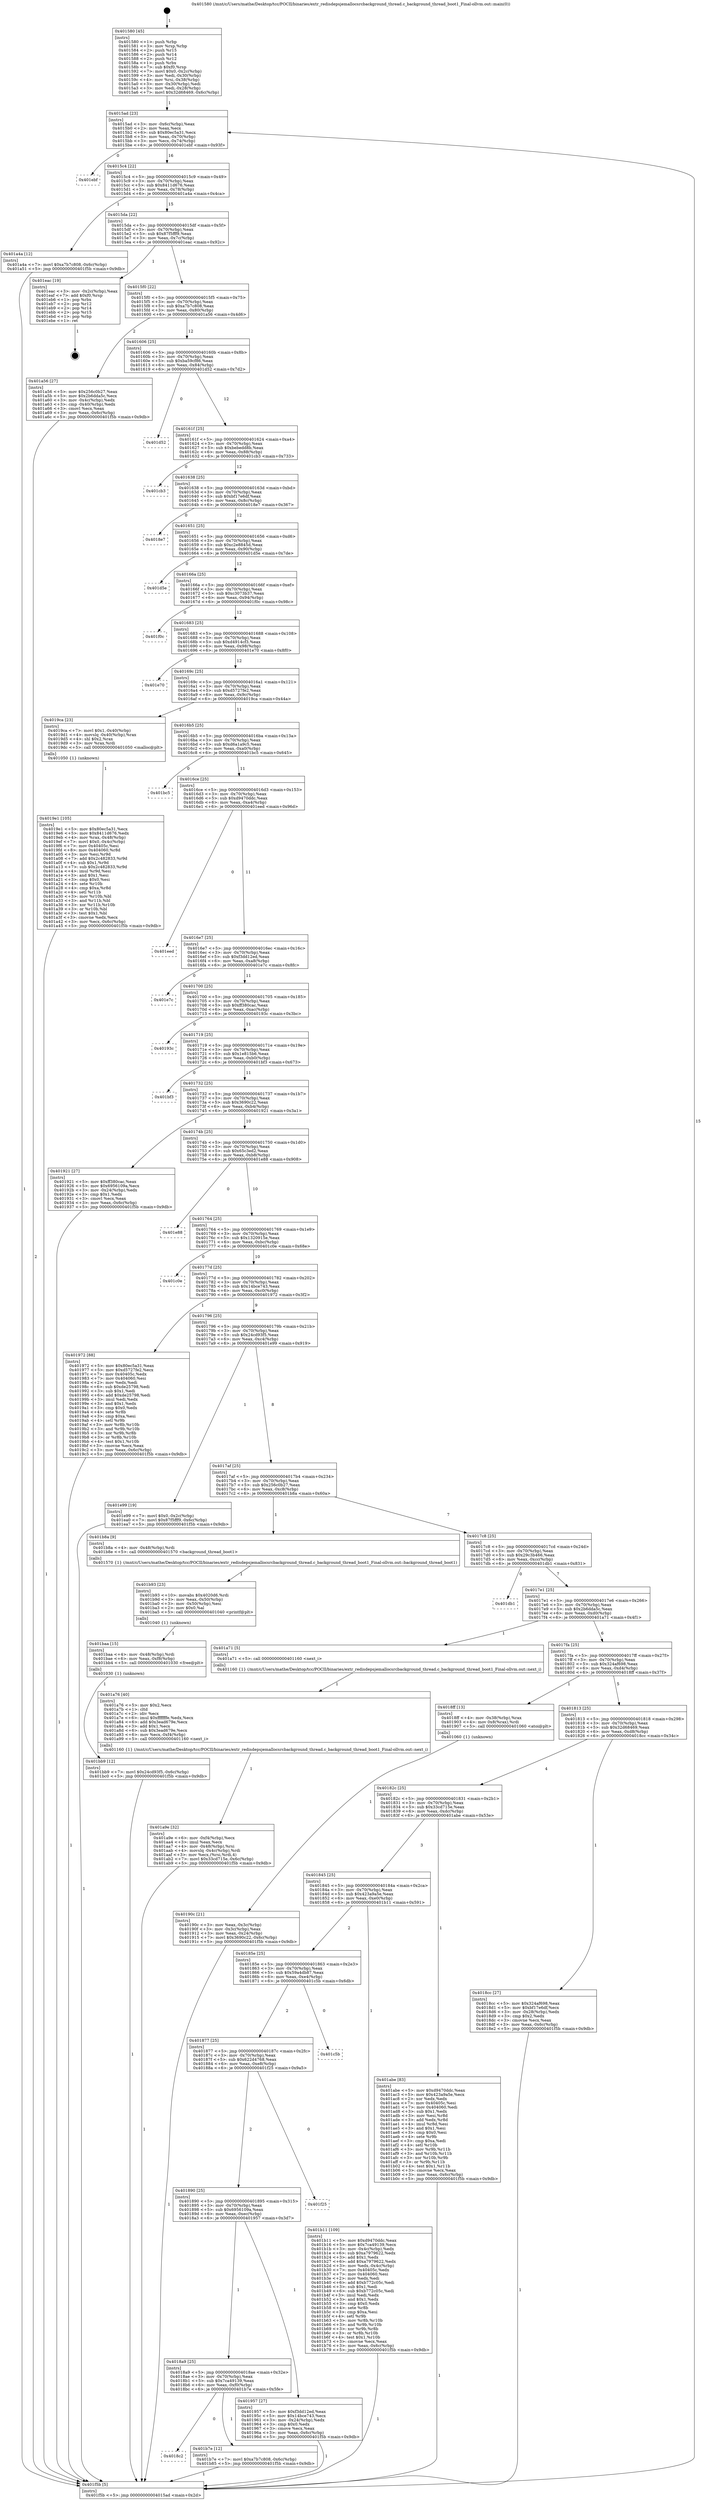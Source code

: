 digraph "0x401580" {
  label = "0x401580 (/mnt/c/Users/mathe/Desktop/tcc/POCII/binaries/extr_redisdepsjemallocsrcbackground_thread.c_background_thread_boot1_Final-ollvm.out::main(0))"
  labelloc = "t"
  node[shape=record]

  Entry [label="",width=0.3,height=0.3,shape=circle,fillcolor=black,style=filled]
  "0x4015ad" [label="{
     0x4015ad [23]\l
     | [instrs]\l
     &nbsp;&nbsp;0x4015ad \<+3\>: mov -0x6c(%rbp),%eax\l
     &nbsp;&nbsp;0x4015b0 \<+2\>: mov %eax,%ecx\l
     &nbsp;&nbsp;0x4015b2 \<+6\>: sub $0x80ec5a31,%ecx\l
     &nbsp;&nbsp;0x4015b8 \<+3\>: mov %eax,-0x70(%rbp)\l
     &nbsp;&nbsp;0x4015bb \<+3\>: mov %ecx,-0x74(%rbp)\l
     &nbsp;&nbsp;0x4015be \<+6\>: je 0000000000401ebf \<main+0x93f\>\l
  }"]
  "0x401ebf" [label="{
     0x401ebf\l
  }", style=dashed]
  "0x4015c4" [label="{
     0x4015c4 [22]\l
     | [instrs]\l
     &nbsp;&nbsp;0x4015c4 \<+5\>: jmp 00000000004015c9 \<main+0x49\>\l
     &nbsp;&nbsp;0x4015c9 \<+3\>: mov -0x70(%rbp),%eax\l
     &nbsp;&nbsp;0x4015cc \<+5\>: sub $0x8411d676,%eax\l
     &nbsp;&nbsp;0x4015d1 \<+3\>: mov %eax,-0x78(%rbp)\l
     &nbsp;&nbsp;0x4015d4 \<+6\>: je 0000000000401a4a \<main+0x4ca\>\l
  }"]
  Exit [label="",width=0.3,height=0.3,shape=circle,fillcolor=black,style=filled,peripheries=2]
  "0x401a4a" [label="{
     0x401a4a [12]\l
     | [instrs]\l
     &nbsp;&nbsp;0x401a4a \<+7\>: movl $0xa7b7c808,-0x6c(%rbp)\l
     &nbsp;&nbsp;0x401a51 \<+5\>: jmp 0000000000401f5b \<main+0x9db\>\l
  }"]
  "0x4015da" [label="{
     0x4015da [22]\l
     | [instrs]\l
     &nbsp;&nbsp;0x4015da \<+5\>: jmp 00000000004015df \<main+0x5f\>\l
     &nbsp;&nbsp;0x4015df \<+3\>: mov -0x70(%rbp),%eax\l
     &nbsp;&nbsp;0x4015e2 \<+5\>: sub $0x87f5fff9,%eax\l
     &nbsp;&nbsp;0x4015e7 \<+3\>: mov %eax,-0x7c(%rbp)\l
     &nbsp;&nbsp;0x4015ea \<+6\>: je 0000000000401eac \<main+0x92c\>\l
  }"]
  "0x401bb9" [label="{
     0x401bb9 [12]\l
     | [instrs]\l
     &nbsp;&nbsp;0x401bb9 \<+7\>: movl $0x24cd93f5,-0x6c(%rbp)\l
     &nbsp;&nbsp;0x401bc0 \<+5\>: jmp 0000000000401f5b \<main+0x9db\>\l
  }"]
  "0x401eac" [label="{
     0x401eac [19]\l
     | [instrs]\l
     &nbsp;&nbsp;0x401eac \<+3\>: mov -0x2c(%rbp),%eax\l
     &nbsp;&nbsp;0x401eaf \<+7\>: add $0xf0,%rsp\l
     &nbsp;&nbsp;0x401eb6 \<+1\>: pop %rbx\l
     &nbsp;&nbsp;0x401eb7 \<+2\>: pop %r12\l
     &nbsp;&nbsp;0x401eb9 \<+2\>: pop %r14\l
     &nbsp;&nbsp;0x401ebb \<+2\>: pop %r15\l
     &nbsp;&nbsp;0x401ebd \<+1\>: pop %rbp\l
     &nbsp;&nbsp;0x401ebe \<+1\>: ret\l
  }"]
  "0x4015f0" [label="{
     0x4015f0 [22]\l
     | [instrs]\l
     &nbsp;&nbsp;0x4015f0 \<+5\>: jmp 00000000004015f5 \<main+0x75\>\l
     &nbsp;&nbsp;0x4015f5 \<+3\>: mov -0x70(%rbp),%eax\l
     &nbsp;&nbsp;0x4015f8 \<+5\>: sub $0xa7b7c808,%eax\l
     &nbsp;&nbsp;0x4015fd \<+3\>: mov %eax,-0x80(%rbp)\l
     &nbsp;&nbsp;0x401600 \<+6\>: je 0000000000401a56 \<main+0x4d6\>\l
  }"]
  "0x401baa" [label="{
     0x401baa [15]\l
     | [instrs]\l
     &nbsp;&nbsp;0x401baa \<+4\>: mov -0x48(%rbp),%rdi\l
     &nbsp;&nbsp;0x401bae \<+6\>: mov %eax,-0xf8(%rbp)\l
     &nbsp;&nbsp;0x401bb4 \<+5\>: call 0000000000401030 \<free@plt\>\l
     | [calls]\l
     &nbsp;&nbsp;0x401030 \{1\} (unknown)\l
  }"]
  "0x401a56" [label="{
     0x401a56 [27]\l
     | [instrs]\l
     &nbsp;&nbsp;0x401a56 \<+5\>: mov $0x256c0b27,%eax\l
     &nbsp;&nbsp;0x401a5b \<+5\>: mov $0x2b6dda5c,%ecx\l
     &nbsp;&nbsp;0x401a60 \<+3\>: mov -0x4c(%rbp),%edx\l
     &nbsp;&nbsp;0x401a63 \<+3\>: cmp -0x40(%rbp),%edx\l
     &nbsp;&nbsp;0x401a66 \<+3\>: cmovl %ecx,%eax\l
     &nbsp;&nbsp;0x401a69 \<+3\>: mov %eax,-0x6c(%rbp)\l
     &nbsp;&nbsp;0x401a6c \<+5\>: jmp 0000000000401f5b \<main+0x9db\>\l
  }"]
  "0x401606" [label="{
     0x401606 [25]\l
     | [instrs]\l
     &nbsp;&nbsp;0x401606 \<+5\>: jmp 000000000040160b \<main+0x8b\>\l
     &nbsp;&nbsp;0x40160b \<+3\>: mov -0x70(%rbp),%eax\l
     &nbsp;&nbsp;0x40160e \<+5\>: sub $0xba59cf86,%eax\l
     &nbsp;&nbsp;0x401613 \<+6\>: mov %eax,-0x84(%rbp)\l
     &nbsp;&nbsp;0x401619 \<+6\>: je 0000000000401d52 \<main+0x7d2\>\l
  }"]
  "0x401b93" [label="{
     0x401b93 [23]\l
     | [instrs]\l
     &nbsp;&nbsp;0x401b93 \<+10\>: movabs $0x4020d6,%rdi\l
     &nbsp;&nbsp;0x401b9d \<+3\>: mov %eax,-0x50(%rbp)\l
     &nbsp;&nbsp;0x401ba0 \<+3\>: mov -0x50(%rbp),%esi\l
     &nbsp;&nbsp;0x401ba3 \<+2\>: mov $0x0,%al\l
     &nbsp;&nbsp;0x401ba5 \<+5\>: call 0000000000401040 \<printf@plt\>\l
     | [calls]\l
     &nbsp;&nbsp;0x401040 \{1\} (unknown)\l
  }"]
  "0x401d52" [label="{
     0x401d52\l
  }", style=dashed]
  "0x40161f" [label="{
     0x40161f [25]\l
     | [instrs]\l
     &nbsp;&nbsp;0x40161f \<+5\>: jmp 0000000000401624 \<main+0xa4\>\l
     &nbsp;&nbsp;0x401624 \<+3\>: mov -0x70(%rbp),%eax\l
     &nbsp;&nbsp;0x401627 \<+5\>: sub $0xbebedd8b,%eax\l
     &nbsp;&nbsp;0x40162c \<+6\>: mov %eax,-0x88(%rbp)\l
     &nbsp;&nbsp;0x401632 \<+6\>: je 0000000000401cb3 \<main+0x733\>\l
  }"]
  "0x4018c2" [label="{
     0x4018c2\l
  }", style=dashed]
  "0x401cb3" [label="{
     0x401cb3\l
  }", style=dashed]
  "0x401638" [label="{
     0x401638 [25]\l
     | [instrs]\l
     &nbsp;&nbsp;0x401638 \<+5\>: jmp 000000000040163d \<main+0xbd\>\l
     &nbsp;&nbsp;0x40163d \<+3\>: mov -0x70(%rbp),%eax\l
     &nbsp;&nbsp;0x401640 \<+5\>: sub $0xbf17e6df,%eax\l
     &nbsp;&nbsp;0x401645 \<+6\>: mov %eax,-0x8c(%rbp)\l
     &nbsp;&nbsp;0x40164b \<+6\>: je 00000000004018e7 \<main+0x367\>\l
  }"]
  "0x401b7e" [label="{
     0x401b7e [12]\l
     | [instrs]\l
     &nbsp;&nbsp;0x401b7e \<+7\>: movl $0xa7b7c808,-0x6c(%rbp)\l
     &nbsp;&nbsp;0x401b85 \<+5\>: jmp 0000000000401f5b \<main+0x9db\>\l
  }"]
  "0x4018e7" [label="{
     0x4018e7\l
  }", style=dashed]
  "0x401651" [label="{
     0x401651 [25]\l
     | [instrs]\l
     &nbsp;&nbsp;0x401651 \<+5\>: jmp 0000000000401656 \<main+0xd6\>\l
     &nbsp;&nbsp;0x401656 \<+3\>: mov -0x70(%rbp),%eax\l
     &nbsp;&nbsp;0x401659 \<+5\>: sub $0xc2e8845d,%eax\l
     &nbsp;&nbsp;0x40165e \<+6\>: mov %eax,-0x90(%rbp)\l
     &nbsp;&nbsp;0x401664 \<+6\>: je 0000000000401d5e \<main+0x7de\>\l
  }"]
  "0x401a9e" [label="{
     0x401a9e [32]\l
     | [instrs]\l
     &nbsp;&nbsp;0x401a9e \<+6\>: mov -0xf4(%rbp),%ecx\l
     &nbsp;&nbsp;0x401aa4 \<+3\>: imul %eax,%ecx\l
     &nbsp;&nbsp;0x401aa7 \<+4\>: mov -0x48(%rbp),%rsi\l
     &nbsp;&nbsp;0x401aab \<+4\>: movslq -0x4c(%rbp),%rdi\l
     &nbsp;&nbsp;0x401aaf \<+3\>: mov %ecx,(%rsi,%rdi,4)\l
     &nbsp;&nbsp;0x401ab2 \<+7\>: movl $0x33cd715e,-0x6c(%rbp)\l
     &nbsp;&nbsp;0x401ab9 \<+5\>: jmp 0000000000401f5b \<main+0x9db\>\l
  }"]
  "0x401d5e" [label="{
     0x401d5e\l
  }", style=dashed]
  "0x40166a" [label="{
     0x40166a [25]\l
     | [instrs]\l
     &nbsp;&nbsp;0x40166a \<+5\>: jmp 000000000040166f \<main+0xef\>\l
     &nbsp;&nbsp;0x40166f \<+3\>: mov -0x70(%rbp),%eax\l
     &nbsp;&nbsp;0x401672 \<+5\>: sub $0xc3073b37,%eax\l
     &nbsp;&nbsp;0x401677 \<+6\>: mov %eax,-0x94(%rbp)\l
     &nbsp;&nbsp;0x40167d \<+6\>: je 0000000000401f0c \<main+0x98c\>\l
  }"]
  "0x401a76" [label="{
     0x401a76 [40]\l
     | [instrs]\l
     &nbsp;&nbsp;0x401a76 \<+5\>: mov $0x2,%ecx\l
     &nbsp;&nbsp;0x401a7b \<+1\>: cltd\l
     &nbsp;&nbsp;0x401a7c \<+2\>: idiv %ecx\l
     &nbsp;&nbsp;0x401a7e \<+6\>: imul $0xfffffffe,%edx,%ecx\l
     &nbsp;&nbsp;0x401a84 \<+6\>: add $0x3ead679e,%ecx\l
     &nbsp;&nbsp;0x401a8a \<+3\>: add $0x1,%ecx\l
     &nbsp;&nbsp;0x401a8d \<+6\>: sub $0x3ead679e,%ecx\l
     &nbsp;&nbsp;0x401a93 \<+6\>: mov %ecx,-0xf4(%rbp)\l
     &nbsp;&nbsp;0x401a99 \<+5\>: call 0000000000401160 \<next_i\>\l
     | [calls]\l
     &nbsp;&nbsp;0x401160 \{1\} (/mnt/c/Users/mathe/Desktop/tcc/POCII/binaries/extr_redisdepsjemallocsrcbackground_thread.c_background_thread_boot1_Final-ollvm.out::next_i)\l
  }"]
  "0x401f0c" [label="{
     0x401f0c\l
  }", style=dashed]
  "0x401683" [label="{
     0x401683 [25]\l
     | [instrs]\l
     &nbsp;&nbsp;0x401683 \<+5\>: jmp 0000000000401688 \<main+0x108\>\l
     &nbsp;&nbsp;0x401688 \<+3\>: mov -0x70(%rbp),%eax\l
     &nbsp;&nbsp;0x40168b \<+5\>: sub $0xd4914cf3,%eax\l
     &nbsp;&nbsp;0x401690 \<+6\>: mov %eax,-0x98(%rbp)\l
     &nbsp;&nbsp;0x401696 \<+6\>: je 0000000000401e70 \<main+0x8f0\>\l
  }"]
  "0x4019e1" [label="{
     0x4019e1 [105]\l
     | [instrs]\l
     &nbsp;&nbsp;0x4019e1 \<+5\>: mov $0x80ec5a31,%ecx\l
     &nbsp;&nbsp;0x4019e6 \<+5\>: mov $0x8411d676,%edx\l
     &nbsp;&nbsp;0x4019eb \<+4\>: mov %rax,-0x48(%rbp)\l
     &nbsp;&nbsp;0x4019ef \<+7\>: movl $0x0,-0x4c(%rbp)\l
     &nbsp;&nbsp;0x4019f6 \<+7\>: mov 0x40405c,%esi\l
     &nbsp;&nbsp;0x4019fd \<+8\>: mov 0x404060,%r8d\l
     &nbsp;&nbsp;0x401a05 \<+3\>: mov %esi,%r9d\l
     &nbsp;&nbsp;0x401a08 \<+7\>: add $0x2c482833,%r9d\l
     &nbsp;&nbsp;0x401a0f \<+4\>: sub $0x1,%r9d\l
     &nbsp;&nbsp;0x401a13 \<+7\>: sub $0x2c482833,%r9d\l
     &nbsp;&nbsp;0x401a1a \<+4\>: imul %r9d,%esi\l
     &nbsp;&nbsp;0x401a1e \<+3\>: and $0x1,%esi\l
     &nbsp;&nbsp;0x401a21 \<+3\>: cmp $0x0,%esi\l
     &nbsp;&nbsp;0x401a24 \<+4\>: sete %r10b\l
     &nbsp;&nbsp;0x401a28 \<+4\>: cmp $0xa,%r8d\l
     &nbsp;&nbsp;0x401a2c \<+4\>: setl %r11b\l
     &nbsp;&nbsp;0x401a30 \<+3\>: mov %r10b,%bl\l
     &nbsp;&nbsp;0x401a33 \<+3\>: and %r11b,%bl\l
     &nbsp;&nbsp;0x401a36 \<+3\>: xor %r11b,%r10b\l
     &nbsp;&nbsp;0x401a39 \<+3\>: or %r10b,%bl\l
     &nbsp;&nbsp;0x401a3c \<+3\>: test $0x1,%bl\l
     &nbsp;&nbsp;0x401a3f \<+3\>: cmovne %edx,%ecx\l
     &nbsp;&nbsp;0x401a42 \<+3\>: mov %ecx,-0x6c(%rbp)\l
     &nbsp;&nbsp;0x401a45 \<+5\>: jmp 0000000000401f5b \<main+0x9db\>\l
  }"]
  "0x401e70" [label="{
     0x401e70\l
  }", style=dashed]
  "0x40169c" [label="{
     0x40169c [25]\l
     | [instrs]\l
     &nbsp;&nbsp;0x40169c \<+5\>: jmp 00000000004016a1 \<main+0x121\>\l
     &nbsp;&nbsp;0x4016a1 \<+3\>: mov -0x70(%rbp),%eax\l
     &nbsp;&nbsp;0x4016a4 \<+5\>: sub $0xd5727fe2,%eax\l
     &nbsp;&nbsp;0x4016a9 \<+6\>: mov %eax,-0x9c(%rbp)\l
     &nbsp;&nbsp;0x4016af \<+6\>: je 00000000004019ca \<main+0x44a\>\l
  }"]
  "0x4018a9" [label="{
     0x4018a9 [25]\l
     | [instrs]\l
     &nbsp;&nbsp;0x4018a9 \<+5\>: jmp 00000000004018ae \<main+0x32e\>\l
     &nbsp;&nbsp;0x4018ae \<+3\>: mov -0x70(%rbp),%eax\l
     &nbsp;&nbsp;0x4018b1 \<+5\>: sub $0x7ca49139,%eax\l
     &nbsp;&nbsp;0x4018b6 \<+6\>: mov %eax,-0xf0(%rbp)\l
     &nbsp;&nbsp;0x4018bc \<+6\>: je 0000000000401b7e \<main+0x5fe\>\l
  }"]
  "0x4019ca" [label="{
     0x4019ca [23]\l
     | [instrs]\l
     &nbsp;&nbsp;0x4019ca \<+7\>: movl $0x1,-0x40(%rbp)\l
     &nbsp;&nbsp;0x4019d1 \<+4\>: movslq -0x40(%rbp),%rax\l
     &nbsp;&nbsp;0x4019d5 \<+4\>: shl $0x2,%rax\l
     &nbsp;&nbsp;0x4019d9 \<+3\>: mov %rax,%rdi\l
     &nbsp;&nbsp;0x4019dc \<+5\>: call 0000000000401050 \<malloc@plt\>\l
     | [calls]\l
     &nbsp;&nbsp;0x401050 \{1\} (unknown)\l
  }"]
  "0x4016b5" [label="{
     0x4016b5 [25]\l
     | [instrs]\l
     &nbsp;&nbsp;0x4016b5 \<+5\>: jmp 00000000004016ba \<main+0x13a\>\l
     &nbsp;&nbsp;0x4016ba \<+3\>: mov -0x70(%rbp),%eax\l
     &nbsp;&nbsp;0x4016bd \<+5\>: sub $0xd6a1a9c5,%eax\l
     &nbsp;&nbsp;0x4016c2 \<+6\>: mov %eax,-0xa0(%rbp)\l
     &nbsp;&nbsp;0x4016c8 \<+6\>: je 0000000000401bc5 \<main+0x645\>\l
  }"]
  "0x401957" [label="{
     0x401957 [27]\l
     | [instrs]\l
     &nbsp;&nbsp;0x401957 \<+5\>: mov $0xf3dd12ed,%eax\l
     &nbsp;&nbsp;0x40195c \<+5\>: mov $0x14bce743,%ecx\l
     &nbsp;&nbsp;0x401961 \<+3\>: mov -0x24(%rbp),%edx\l
     &nbsp;&nbsp;0x401964 \<+3\>: cmp $0x0,%edx\l
     &nbsp;&nbsp;0x401967 \<+3\>: cmove %ecx,%eax\l
     &nbsp;&nbsp;0x40196a \<+3\>: mov %eax,-0x6c(%rbp)\l
     &nbsp;&nbsp;0x40196d \<+5\>: jmp 0000000000401f5b \<main+0x9db\>\l
  }"]
  "0x401bc5" [label="{
     0x401bc5\l
  }", style=dashed]
  "0x4016ce" [label="{
     0x4016ce [25]\l
     | [instrs]\l
     &nbsp;&nbsp;0x4016ce \<+5\>: jmp 00000000004016d3 \<main+0x153\>\l
     &nbsp;&nbsp;0x4016d3 \<+3\>: mov -0x70(%rbp),%eax\l
     &nbsp;&nbsp;0x4016d6 \<+5\>: sub $0xd9470ddc,%eax\l
     &nbsp;&nbsp;0x4016db \<+6\>: mov %eax,-0xa4(%rbp)\l
     &nbsp;&nbsp;0x4016e1 \<+6\>: je 0000000000401eed \<main+0x96d\>\l
  }"]
  "0x401890" [label="{
     0x401890 [25]\l
     | [instrs]\l
     &nbsp;&nbsp;0x401890 \<+5\>: jmp 0000000000401895 \<main+0x315\>\l
     &nbsp;&nbsp;0x401895 \<+3\>: mov -0x70(%rbp),%eax\l
     &nbsp;&nbsp;0x401898 \<+5\>: sub $0x6956109a,%eax\l
     &nbsp;&nbsp;0x40189d \<+6\>: mov %eax,-0xec(%rbp)\l
     &nbsp;&nbsp;0x4018a3 \<+6\>: je 0000000000401957 \<main+0x3d7\>\l
  }"]
  "0x401eed" [label="{
     0x401eed\l
  }", style=dashed]
  "0x4016e7" [label="{
     0x4016e7 [25]\l
     | [instrs]\l
     &nbsp;&nbsp;0x4016e7 \<+5\>: jmp 00000000004016ec \<main+0x16c\>\l
     &nbsp;&nbsp;0x4016ec \<+3\>: mov -0x70(%rbp),%eax\l
     &nbsp;&nbsp;0x4016ef \<+5\>: sub $0xf3dd12ed,%eax\l
     &nbsp;&nbsp;0x4016f4 \<+6\>: mov %eax,-0xa8(%rbp)\l
     &nbsp;&nbsp;0x4016fa \<+6\>: je 0000000000401e7c \<main+0x8fc\>\l
  }"]
  "0x401f25" [label="{
     0x401f25\l
  }", style=dashed]
  "0x401e7c" [label="{
     0x401e7c\l
  }", style=dashed]
  "0x401700" [label="{
     0x401700 [25]\l
     | [instrs]\l
     &nbsp;&nbsp;0x401700 \<+5\>: jmp 0000000000401705 \<main+0x185\>\l
     &nbsp;&nbsp;0x401705 \<+3\>: mov -0x70(%rbp),%eax\l
     &nbsp;&nbsp;0x401708 \<+5\>: sub $0xff380cac,%eax\l
     &nbsp;&nbsp;0x40170d \<+6\>: mov %eax,-0xac(%rbp)\l
     &nbsp;&nbsp;0x401713 \<+6\>: je 000000000040193c \<main+0x3bc\>\l
  }"]
  "0x401877" [label="{
     0x401877 [25]\l
     | [instrs]\l
     &nbsp;&nbsp;0x401877 \<+5\>: jmp 000000000040187c \<main+0x2fc\>\l
     &nbsp;&nbsp;0x40187c \<+3\>: mov -0x70(%rbp),%eax\l
     &nbsp;&nbsp;0x40187f \<+5\>: sub $0x622d4768,%eax\l
     &nbsp;&nbsp;0x401884 \<+6\>: mov %eax,-0xe8(%rbp)\l
     &nbsp;&nbsp;0x40188a \<+6\>: je 0000000000401f25 \<main+0x9a5\>\l
  }"]
  "0x40193c" [label="{
     0x40193c\l
  }", style=dashed]
  "0x401719" [label="{
     0x401719 [25]\l
     | [instrs]\l
     &nbsp;&nbsp;0x401719 \<+5\>: jmp 000000000040171e \<main+0x19e\>\l
     &nbsp;&nbsp;0x40171e \<+3\>: mov -0x70(%rbp),%eax\l
     &nbsp;&nbsp;0x401721 \<+5\>: sub $0x1e815b6,%eax\l
     &nbsp;&nbsp;0x401726 \<+6\>: mov %eax,-0xb0(%rbp)\l
     &nbsp;&nbsp;0x40172c \<+6\>: je 0000000000401bf3 \<main+0x673\>\l
  }"]
  "0x401c5b" [label="{
     0x401c5b\l
  }", style=dashed]
  "0x401bf3" [label="{
     0x401bf3\l
  }", style=dashed]
  "0x401732" [label="{
     0x401732 [25]\l
     | [instrs]\l
     &nbsp;&nbsp;0x401732 \<+5\>: jmp 0000000000401737 \<main+0x1b7\>\l
     &nbsp;&nbsp;0x401737 \<+3\>: mov -0x70(%rbp),%eax\l
     &nbsp;&nbsp;0x40173a \<+5\>: sub $0x3690c22,%eax\l
     &nbsp;&nbsp;0x40173f \<+6\>: mov %eax,-0xb4(%rbp)\l
     &nbsp;&nbsp;0x401745 \<+6\>: je 0000000000401921 \<main+0x3a1\>\l
  }"]
  "0x40185e" [label="{
     0x40185e [25]\l
     | [instrs]\l
     &nbsp;&nbsp;0x40185e \<+5\>: jmp 0000000000401863 \<main+0x2e3\>\l
     &nbsp;&nbsp;0x401863 \<+3\>: mov -0x70(%rbp),%eax\l
     &nbsp;&nbsp;0x401866 \<+5\>: sub $0x59a4db87,%eax\l
     &nbsp;&nbsp;0x40186b \<+6\>: mov %eax,-0xe4(%rbp)\l
     &nbsp;&nbsp;0x401871 \<+6\>: je 0000000000401c5b \<main+0x6db\>\l
  }"]
  "0x401921" [label="{
     0x401921 [27]\l
     | [instrs]\l
     &nbsp;&nbsp;0x401921 \<+5\>: mov $0xff380cac,%eax\l
     &nbsp;&nbsp;0x401926 \<+5\>: mov $0x6956109a,%ecx\l
     &nbsp;&nbsp;0x40192b \<+3\>: mov -0x24(%rbp),%edx\l
     &nbsp;&nbsp;0x40192e \<+3\>: cmp $0x1,%edx\l
     &nbsp;&nbsp;0x401931 \<+3\>: cmovl %ecx,%eax\l
     &nbsp;&nbsp;0x401934 \<+3\>: mov %eax,-0x6c(%rbp)\l
     &nbsp;&nbsp;0x401937 \<+5\>: jmp 0000000000401f5b \<main+0x9db\>\l
  }"]
  "0x40174b" [label="{
     0x40174b [25]\l
     | [instrs]\l
     &nbsp;&nbsp;0x40174b \<+5\>: jmp 0000000000401750 \<main+0x1d0\>\l
     &nbsp;&nbsp;0x401750 \<+3\>: mov -0x70(%rbp),%eax\l
     &nbsp;&nbsp;0x401753 \<+5\>: sub $0x65c3ed2,%eax\l
     &nbsp;&nbsp;0x401758 \<+6\>: mov %eax,-0xb8(%rbp)\l
     &nbsp;&nbsp;0x40175e \<+6\>: je 0000000000401e88 \<main+0x908\>\l
  }"]
  "0x401b11" [label="{
     0x401b11 [109]\l
     | [instrs]\l
     &nbsp;&nbsp;0x401b11 \<+5\>: mov $0xd9470ddc,%eax\l
     &nbsp;&nbsp;0x401b16 \<+5\>: mov $0x7ca49139,%ecx\l
     &nbsp;&nbsp;0x401b1b \<+3\>: mov -0x4c(%rbp),%edx\l
     &nbsp;&nbsp;0x401b1e \<+6\>: sub $0xa7979622,%edx\l
     &nbsp;&nbsp;0x401b24 \<+3\>: add $0x1,%edx\l
     &nbsp;&nbsp;0x401b27 \<+6\>: add $0xa7979622,%edx\l
     &nbsp;&nbsp;0x401b2d \<+3\>: mov %edx,-0x4c(%rbp)\l
     &nbsp;&nbsp;0x401b30 \<+7\>: mov 0x40405c,%edx\l
     &nbsp;&nbsp;0x401b37 \<+7\>: mov 0x404060,%esi\l
     &nbsp;&nbsp;0x401b3e \<+2\>: mov %edx,%edi\l
     &nbsp;&nbsp;0x401b40 \<+6\>: add $0xb772c05c,%edi\l
     &nbsp;&nbsp;0x401b46 \<+3\>: sub $0x1,%edi\l
     &nbsp;&nbsp;0x401b49 \<+6\>: sub $0xb772c05c,%edi\l
     &nbsp;&nbsp;0x401b4f \<+3\>: imul %edi,%edx\l
     &nbsp;&nbsp;0x401b52 \<+3\>: and $0x1,%edx\l
     &nbsp;&nbsp;0x401b55 \<+3\>: cmp $0x0,%edx\l
     &nbsp;&nbsp;0x401b58 \<+4\>: sete %r8b\l
     &nbsp;&nbsp;0x401b5c \<+3\>: cmp $0xa,%esi\l
     &nbsp;&nbsp;0x401b5f \<+4\>: setl %r9b\l
     &nbsp;&nbsp;0x401b63 \<+3\>: mov %r8b,%r10b\l
     &nbsp;&nbsp;0x401b66 \<+3\>: and %r9b,%r10b\l
     &nbsp;&nbsp;0x401b69 \<+3\>: xor %r9b,%r8b\l
     &nbsp;&nbsp;0x401b6c \<+3\>: or %r8b,%r10b\l
     &nbsp;&nbsp;0x401b6f \<+4\>: test $0x1,%r10b\l
     &nbsp;&nbsp;0x401b73 \<+3\>: cmovne %ecx,%eax\l
     &nbsp;&nbsp;0x401b76 \<+3\>: mov %eax,-0x6c(%rbp)\l
     &nbsp;&nbsp;0x401b79 \<+5\>: jmp 0000000000401f5b \<main+0x9db\>\l
  }"]
  "0x401e88" [label="{
     0x401e88\l
  }", style=dashed]
  "0x401764" [label="{
     0x401764 [25]\l
     | [instrs]\l
     &nbsp;&nbsp;0x401764 \<+5\>: jmp 0000000000401769 \<main+0x1e9\>\l
     &nbsp;&nbsp;0x401769 \<+3\>: mov -0x70(%rbp),%eax\l
     &nbsp;&nbsp;0x40176c \<+5\>: sub $0x1320915e,%eax\l
     &nbsp;&nbsp;0x401771 \<+6\>: mov %eax,-0xbc(%rbp)\l
     &nbsp;&nbsp;0x401777 \<+6\>: je 0000000000401c0e \<main+0x68e\>\l
  }"]
  "0x401845" [label="{
     0x401845 [25]\l
     | [instrs]\l
     &nbsp;&nbsp;0x401845 \<+5\>: jmp 000000000040184a \<main+0x2ca\>\l
     &nbsp;&nbsp;0x40184a \<+3\>: mov -0x70(%rbp),%eax\l
     &nbsp;&nbsp;0x40184d \<+5\>: sub $0x423a9a5e,%eax\l
     &nbsp;&nbsp;0x401852 \<+6\>: mov %eax,-0xe0(%rbp)\l
     &nbsp;&nbsp;0x401858 \<+6\>: je 0000000000401b11 \<main+0x591\>\l
  }"]
  "0x401c0e" [label="{
     0x401c0e\l
  }", style=dashed]
  "0x40177d" [label="{
     0x40177d [25]\l
     | [instrs]\l
     &nbsp;&nbsp;0x40177d \<+5\>: jmp 0000000000401782 \<main+0x202\>\l
     &nbsp;&nbsp;0x401782 \<+3\>: mov -0x70(%rbp),%eax\l
     &nbsp;&nbsp;0x401785 \<+5\>: sub $0x14bce743,%eax\l
     &nbsp;&nbsp;0x40178a \<+6\>: mov %eax,-0xc0(%rbp)\l
     &nbsp;&nbsp;0x401790 \<+6\>: je 0000000000401972 \<main+0x3f2\>\l
  }"]
  "0x401abe" [label="{
     0x401abe [83]\l
     | [instrs]\l
     &nbsp;&nbsp;0x401abe \<+5\>: mov $0xd9470ddc,%eax\l
     &nbsp;&nbsp;0x401ac3 \<+5\>: mov $0x423a9a5e,%ecx\l
     &nbsp;&nbsp;0x401ac8 \<+2\>: xor %edx,%edx\l
     &nbsp;&nbsp;0x401aca \<+7\>: mov 0x40405c,%esi\l
     &nbsp;&nbsp;0x401ad1 \<+7\>: mov 0x404060,%edi\l
     &nbsp;&nbsp;0x401ad8 \<+3\>: sub $0x1,%edx\l
     &nbsp;&nbsp;0x401adb \<+3\>: mov %esi,%r8d\l
     &nbsp;&nbsp;0x401ade \<+3\>: add %edx,%r8d\l
     &nbsp;&nbsp;0x401ae1 \<+4\>: imul %r8d,%esi\l
     &nbsp;&nbsp;0x401ae5 \<+3\>: and $0x1,%esi\l
     &nbsp;&nbsp;0x401ae8 \<+3\>: cmp $0x0,%esi\l
     &nbsp;&nbsp;0x401aeb \<+4\>: sete %r9b\l
     &nbsp;&nbsp;0x401aef \<+3\>: cmp $0xa,%edi\l
     &nbsp;&nbsp;0x401af2 \<+4\>: setl %r10b\l
     &nbsp;&nbsp;0x401af6 \<+3\>: mov %r9b,%r11b\l
     &nbsp;&nbsp;0x401af9 \<+3\>: and %r10b,%r11b\l
     &nbsp;&nbsp;0x401afc \<+3\>: xor %r10b,%r9b\l
     &nbsp;&nbsp;0x401aff \<+3\>: or %r9b,%r11b\l
     &nbsp;&nbsp;0x401b02 \<+4\>: test $0x1,%r11b\l
     &nbsp;&nbsp;0x401b06 \<+3\>: cmovne %ecx,%eax\l
     &nbsp;&nbsp;0x401b09 \<+3\>: mov %eax,-0x6c(%rbp)\l
     &nbsp;&nbsp;0x401b0c \<+5\>: jmp 0000000000401f5b \<main+0x9db\>\l
  }"]
  "0x401972" [label="{
     0x401972 [88]\l
     | [instrs]\l
     &nbsp;&nbsp;0x401972 \<+5\>: mov $0x80ec5a31,%eax\l
     &nbsp;&nbsp;0x401977 \<+5\>: mov $0xd5727fe2,%ecx\l
     &nbsp;&nbsp;0x40197c \<+7\>: mov 0x40405c,%edx\l
     &nbsp;&nbsp;0x401983 \<+7\>: mov 0x404060,%esi\l
     &nbsp;&nbsp;0x40198a \<+2\>: mov %edx,%edi\l
     &nbsp;&nbsp;0x40198c \<+6\>: sub $0xde25798,%edi\l
     &nbsp;&nbsp;0x401992 \<+3\>: sub $0x1,%edi\l
     &nbsp;&nbsp;0x401995 \<+6\>: add $0xde25798,%edi\l
     &nbsp;&nbsp;0x40199b \<+3\>: imul %edi,%edx\l
     &nbsp;&nbsp;0x40199e \<+3\>: and $0x1,%edx\l
     &nbsp;&nbsp;0x4019a1 \<+3\>: cmp $0x0,%edx\l
     &nbsp;&nbsp;0x4019a4 \<+4\>: sete %r8b\l
     &nbsp;&nbsp;0x4019a8 \<+3\>: cmp $0xa,%esi\l
     &nbsp;&nbsp;0x4019ab \<+4\>: setl %r9b\l
     &nbsp;&nbsp;0x4019af \<+3\>: mov %r8b,%r10b\l
     &nbsp;&nbsp;0x4019b2 \<+3\>: and %r9b,%r10b\l
     &nbsp;&nbsp;0x4019b5 \<+3\>: xor %r9b,%r8b\l
     &nbsp;&nbsp;0x4019b8 \<+3\>: or %r8b,%r10b\l
     &nbsp;&nbsp;0x4019bb \<+4\>: test $0x1,%r10b\l
     &nbsp;&nbsp;0x4019bf \<+3\>: cmovne %ecx,%eax\l
     &nbsp;&nbsp;0x4019c2 \<+3\>: mov %eax,-0x6c(%rbp)\l
     &nbsp;&nbsp;0x4019c5 \<+5\>: jmp 0000000000401f5b \<main+0x9db\>\l
  }"]
  "0x401796" [label="{
     0x401796 [25]\l
     | [instrs]\l
     &nbsp;&nbsp;0x401796 \<+5\>: jmp 000000000040179b \<main+0x21b\>\l
     &nbsp;&nbsp;0x40179b \<+3\>: mov -0x70(%rbp),%eax\l
     &nbsp;&nbsp;0x40179e \<+5\>: sub $0x24cd93f5,%eax\l
     &nbsp;&nbsp;0x4017a3 \<+6\>: mov %eax,-0xc4(%rbp)\l
     &nbsp;&nbsp;0x4017a9 \<+6\>: je 0000000000401e99 \<main+0x919\>\l
  }"]
  "0x40190c" [label="{
     0x40190c [21]\l
     | [instrs]\l
     &nbsp;&nbsp;0x40190c \<+3\>: mov %eax,-0x3c(%rbp)\l
     &nbsp;&nbsp;0x40190f \<+3\>: mov -0x3c(%rbp),%eax\l
     &nbsp;&nbsp;0x401912 \<+3\>: mov %eax,-0x24(%rbp)\l
     &nbsp;&nbsp;0x401915 \<+7\>: movl $0x3690c22,-0x6c(%rbp)\l
     &nbsp;&nbsp;0x40191c \<+5\>: jmp 0000000000401f5b \<main+0x9db\>\l
  }"]
  "0x401e99" [label="{
     0x401e99 [19]\l
     | [instrs]\l
     &nbsp;&nbsp;0x401e99 \<+7\>: movl $0x0,-0x2c(%rbp)\l
     &nbsp;&nbsp;0x401ea0 \<+7\>: movl $0x87f5fff9,-0x6c(%rbp)\l
     &nbsp;&nbsp;0x401ea7 \<+5\>: jmp 0000000000401f5b \<main+0x9db\>\l
  }"]
  "0x4017af" [label="{
     0x4017af [25]\l
     | [instrs]\l
     &nbsp;&nbsp;0x4017af \<+5\>: jmp 00000000004017b4 \<main+0x234\>\l
     &nbsp;&nbsp;0x4017b4 \<+3\>: mov -0x70(%rbp),%eax\l
     &nbsp;&nbsp;0x4017b7 \<+5\>: sub $0x256c0b27,%eax\l
     &nbsp;&nbsp;0x4017bc \<+6\>: mov %eax,-0xc8(%rbp)\l
     &nbsp;&nbsp;0x4017c2 \<+6\>: je 0000000000401b8a \<main+0x60a\>\l
  }"]
  "0x401580" [label="{
     0x401580 [45]\l
     | [instrs]\l
     &nbsp;&nbsp;0x401580 \<+1\>: push %rbp\l
     &nbsp;&nbsp;0x401581 \<+3\>: mov %rsp,%rbp\l
     &nbsp;&nbsp;0x401584 \<+2\>: push %r15\l
     &nbsp;&nbsp;0x401586 \<+2\>: push %r14\l
     &nbsp;&nbsp;0x401588 \<+2\>: push %r12\l
     &nbsp;&nbsp;0x40158a \<+1\>: push %rbx\l
     &nbsp;&nbsp;0x40158b \<+7\>: sub $0xf0,%rsp\l
     &nbsp;&nbsp;0x401592 \<+7\>: movl $0x0,-0x2c(%rbp)\l
     &nbsp;&nbsp;0x401599 \<+3\>: mov %edi,-0x30(%rbp)\l
     &nbsp;&nbsp;0x40159c \<+4\>: mov %rsi,-0x38(%rbp)\l
     &nbsp;&nbsp;0x4015a0 \<+3\>: mov -0x30(%rbp),%edi\l
     &nbsp;&nbsp;0x4015a3 \<+3\>: mov %edi,-0x28(%rbp)\l
     &nbsp;&nbsp;0x4015a6 \<+7\>: movl $0x32d68469,-0x6c(%rbp)\l
  }"]
  "0x401b8a" [label="{
     0x401b8a [9]\l
     | [instrs]\l
     &nbsp;&nbsp;0x401b8a \<+4\>: mov -0x48(%rbp),%rdi\l
     &nbsp;&nbsp;0x401b8e \<+5\>: call 0000000000401570 \<background_thread_boot1\>\l
     | [calls]\l
     &nbsp;&nbsp;0x401570 \{1\} (/mnt/c/Users/mathe/Desktop/tcc/POCII/binaries/extr_redisdepsjemallocsrcbackground_thread.c_background_thread_boot1_Final-ollvm.out::background_thread_boot1)\l
  }"]
  "0x4017c8" [label="{
     0x4017c8 [25]\l
     | [instrs]\l
     &nbsp;&nbsp;0x4017c8 \<+5\>: jmp 00000000004017cd \<main+0x24d\>\l
     &nbsp;&nbsp;0x4017cd \<+3\>: mov -0x70(%rbp),%eax\l
     &nbsp;&nbsp;0x4017d0 \<+5\>: sub $0x29c3b466,%eax\l
     &nbsp;&nbsp;0x4017d5 \<+6\>: mov %eax,-0xcc(%rbp)\l
     &nbsp;&nbsp;0x4017db \<+6\>: je 0000000000401db1 \<main+0x831\>\l
  }"]
  "0x401f5b" [label="{
     0x401f5b [5]\l
     | [instrs]\l
     &nbsp;&nbsp;0x401f5b \<+5\>: jmp 00000000004015ad \<main+0x2d\>\l
  }"]
  "0x401db1" [label="{
     0x401db1\l
  }", style=dashed]
  "0x4017e1" [label="{
     0x4017e1 [25]\l
     | [instrs]\l
     &nbsp;&nbsp;0x4017e1 \<+5\>: jmp 00000000004017e6 \<main+0x266\>\l
     &nbsp;&nbsp;0x4017e6 \<+3\>: mov -0x70(%rbp),%eax\l
     &nbsp;&nbsp;0x4017e9 \<+5\>: sub $0x2b6dda5c,%eax\l
     &nbsp;&nbsp;0x4017ee \<+6\>: mov %eax,-0xd0(%rbp)\l
     &nbsp;&nbsp;0x4017f4 \<+6\>: je 0000000000401a71 \<main+0x4f1\>\l
  }"]
  "0x40182c" [label="{
     0x40182c [25]\l
     | [instrs]\l
     &nbsp;&nbsp;0x40182c \<+5\>: jmp 0000000000401831 \<main+0x2b1\>\l
     &nbsp;&nbsp;0x401831 \<+3\>: mov -0x70(%rbp),%eax\l
     &nbsp;&nbsp;0x401834 \<+5\>: sub $0x33cd715e,%eax\l
     &nbsp;&nbsp;0x401839 \<+6\>: mov %eax,-0xdc(%rbp)\l
     &nbsp;&nbsp;0x40183f \<+6\>: je 0000000000401abe \<main+0x53e\>\l
  }"]
  "0x401a71" [label="{
     0x401a71 [5]\l
     | [instrs]\l
     &nbsp;&nbsp;0x401a71 \<+5\>: call 0000000000401160 \<next_i\>\l
     | [calls]\l
     &nbsp;&nbsp;0x401160 \{1\} (/mnt/c/Users/mathe/Desktop/tcc/POCII/binaries/extr_redisdepsjemallocsrcbackground_thread.c_background_thread_boot1_Final-ollvm.out::next_i)\l
  }"]
  "0x4017fa" [label="{
     0x4017fa [25]\l
     | [instrs]\l
     &nbsp;&nbsp;0x4017fa \<+5\>: jmp 00000000004017ff \<main+0x27f\>\l
     &nbsp;&nbsp;0x4017ff \<+3\>: mov -0x70(%rbp),%eax\l
     &nbsp;&nbsp;0x401802 \<+5\>: sub $0x324af698,%eax\l
     &nbsp;&nbsp;0x401807 \<+6\>: mov %eax,-0xd4(%rbp)\l
     &nbsp;&nbsp;0x40180d \<+6\>: je 00000000004018ff \<main+0x37f\>\l
  }"]
  "0x4018cc" [label="{
     0x4018cc [27]\l
     | [instrs]\l
     &nbsp;&nbsp;0x4018cc \<+5\>: mov $0x324af698,%eax\l
     &nbsp;&nbsp;0x4018d1 \<+5\>: mov $0xbf17e6df,%ecx\l
     &nbsp;&nbsp;0x4018d6 \<+3\>: mov -0x28(%rbp),%edx\l
     &nbsp;&nbsp;0x4018d9 \<+3\>: cmp $0x2,%edx\l
     &nbsp;&nbsp;0x4018dc \<+3\>: cmovne %ecx,%eax\l
     &nbsp;&nbsp;0x4018df \<+3\>: mov %eax,-0x6c(%rbp)\l
     &nbsp;&nbsp;0x4018e2 \<+5\>: jmp 0000000000401f5b \<main+0x9db\>\l
  }"]
  "0x4018ff" [label="{
     0x4018ff [13]\l
     | [instrs]\l
     &nbsp;&nbsp;0x4018ff \<+4\>: mov -0x38(%rbp),%rax\l
     &nbsp;&nbsp;0x401903 \<+4\>: mov 0x8(%rax),%rdi\l
     &nbsp;&nbsp;0x401907 \<+5\>: call 0000000000401060 \<atoi@plt\>\l
     | [calls]\l
     &nbsp;&nbsp;0x401060 \{1\} (unknown)\l
  }"]
  "0x401813" [label="{
     0x401813 [25]\l
     | [instrs]\l
     &nbsp;&nbsp;0x401813 \<+5\>: jmp 0000000000401818 \<main+0x298\>\l
     &nbsp;&nbsp;0x401818 \<+3\>: mov -0x70(%rbp),%eax\l
     &nbsp;&nbsp;0x40181b \<+5\>: sub $0x32d68469,%eax\l
     &nbsp;&nbsp;0x401820 \<+6\>: mov %eax,-0xd8(%rbp)\l
     &nbsp;&nbsp;0x401826 \<+6\>: je 00000000004018cc \<main+0x34c\>\l
  }"]
  Entry -> "0x401580" [label=" 1"]
  "0x4015ad" -> "0x401ebf" [label=" 0"]
  "0x4015ad" -> "0x4015c4" [label=" 16"]
  "0x401eac" -> Exit [label=" 1"]
  "0x4015c4" -> "0x401a4a" [label=" 1"]
  "0x4015c4" -> "0x4015da" [label=" 15"]
  "0x401e99" -> "0x401f5b" [label=" 1"]
  "0x4015da" -> "0x401eac" [label=" 1"]
  "0x4015da" -> "0x4015f0" [label=" 14"]
  "0x401bb9" -> "0x401f5b" [label=" 1"]
  "0x4015f0" -> "0x401a56" [label=" 2"]
  "0x4015f0" -> "0x401606" [label=" 12"]
  "0x401baa" -> "0x401bb9" [label=" 1"]
  "0x401606" -> "0x401d52" [label=" 0"]
  "0x401606" -> "0x40161f" [label=" 12"]
  "0x401b93" -> "0x401baa" [label=" 1"]
  "0x40161f" -> "0x401cb3" [label=" 0"]
  "0x40161f" -> "0x401638" [label=" 12"]
  "0x401b8a" -> "0x401b93" [label=" 1"]
  "0x401638" -> "0x4018e7" [label=" 0"]
  "0x401638" -> "0x401651" [label=" 12"]
  "0x401b7e" -> "0x401f5b" [label=" 1"]
  "0x401651" -> "0x401d5e" [label=" 0"]
  "0x401651" -> "0x40166a" [label=" 12"]
  "0x4018a9" -> "0x401b7e" [label=" 1"]
  "0x40166a" -> "0x401f0c" [label=" 0"]
  "0x40166a" -> "0x401683" [label=" 12"]
  "0x4018a9" -> "0x4018c2" [label=" 0"]
  "0x401683" -> "0x401e70" [label=" 0"]
  "0x401683" -> "0x40169c" [label=" 12"]
  "0x401b11" -> "0x401f5b" [label=" 1"]
  "0x40169c" -> "0x4019ca" [label=" 1"]
  "0x40169c" -> "0x4016b5" [label=" 11"]
  "0x401abe" -> "0x401f5b" [label=" 1"]
  "0x4016b5" -> "0x401bc5" [label=" 0"]
  "0x4016b5" -> "0x4016ce" [label=" 11"]
  "0x401a9e" -> "0x401f5b" [label=" 1"]
  "0x4016ce" -> "0x401eed" [label=" 0"]
  "0x4016ce" -> "0x4016e7" [label=" 11"]
  "0x401a71" -> "0x401a76" [label=" 1"]
  "0x4016e7" -> "0x401e7c" [label=" 0"]
  "0x4016e7" -> "0x401700" [label=" 11"]
  "0x401a56" -> "0x401f5b" [label=" 2"]
  "0x401700" -> "0x40193c" [label=" 0"]
  "0x401700" -> "0x401719" [label=" 11"]
  "0x4019e1" -> "0x401f5b" [label=" 1"]
  "0x401719" -> "0x401bf3" [label=" 0"]
  "0x401719" -> "0x401732" [label=" 11"]
  "0x4019ca" -> "0x4019e1" [label=" 1"]
  "0x401732" -> "0x401921" [label=" 1"]
  "0x401732" -> "0x40174b" [label=" 10"]
  "0x401957" -> "0x401f5b" [label=" 1"]
  "0x40174b" -> "0x401e88" [label=" 0"]
  "0x40174b" -> "0x401764" [label=" 10"]
  "0x401890" -> "0x4018a9" [label=" 1"]
  "0x401764" -> "0x401c0e" [label=" 0"]
  "0x401764" -> "0x40177d" [label=" 10"]
  "0x401a76" -> "0x401a9e" [label=" 1"]
  "0x40177d" -> "0x401972" [label=" 1"]
  "0x40177d" -> "0x401796" [label=" 9"]
  "0x401877" -> "0x401890" [label=" 2"]
  "0x401796" -> "0x401e99" [label=" 1"]
  "0x401796" -> "0x4017af" [label=" 8"]
  "0x401a4a" -> "0x401f5b" [label=" 1"]
  "0x4017af" -> "0x401b8a" [label=" 1"]
  "0x4017af" -> "0x4017c8" [label=" 7"]
  "0x40185e" -> "0x401877" [label=" 2"]
  "0x4017c8" -> "0x401db1" [label=" 0"]
  "0x4017c8" -> "0x4017e1" [label=" 7"]
  "0x40185e" -> "0x401c5b" [label=" 0"]
  "0x4017e1" -> "0x401a71" [label=" 1"]
  "0x4017e1" -> "0x4017fa" [label=" 6"]
  "0x401972" -> "0x401f5b" [label=" 1"]
  "0x4017fa" -> "0x4018ff" [label=" 1"]
  "0x4017fa" -> "0x401813" [label=" 5"]
  "0x401845" -> "0x40185e" [label=" 2"]
  "0x401813" -> "0x4018cc" [label=" 1"]
  "0x401813" -> "0x40182c" [label=" 4"]
  "0x4018cc" -> "0x401f5b" [label=" 1"]
  "0x401580" -> "0x4015ad" [label=" 1"]
  "0x401f5b" -> "0x4015ad" [label=" 15"]
  "0x4018ff" -> "0x40190c" [label=" 1"]
  "0x40190c" -> "0x401f5b" [label=" 1"]
  "0x401921" -> "0x401f5b" [label=" 1"]
  "0x401877" -> "0x401f25" [label=" 0"]
  "0x40182c" -> "0x401abe" [label=" 1"]
  "0x40182c" -> "0x401845" [label=" 3"]
  "0x401890" -> "0x401957" [label=" 1"]
  "0x401845" -> "0x401b11" [label=" 1"]
}
